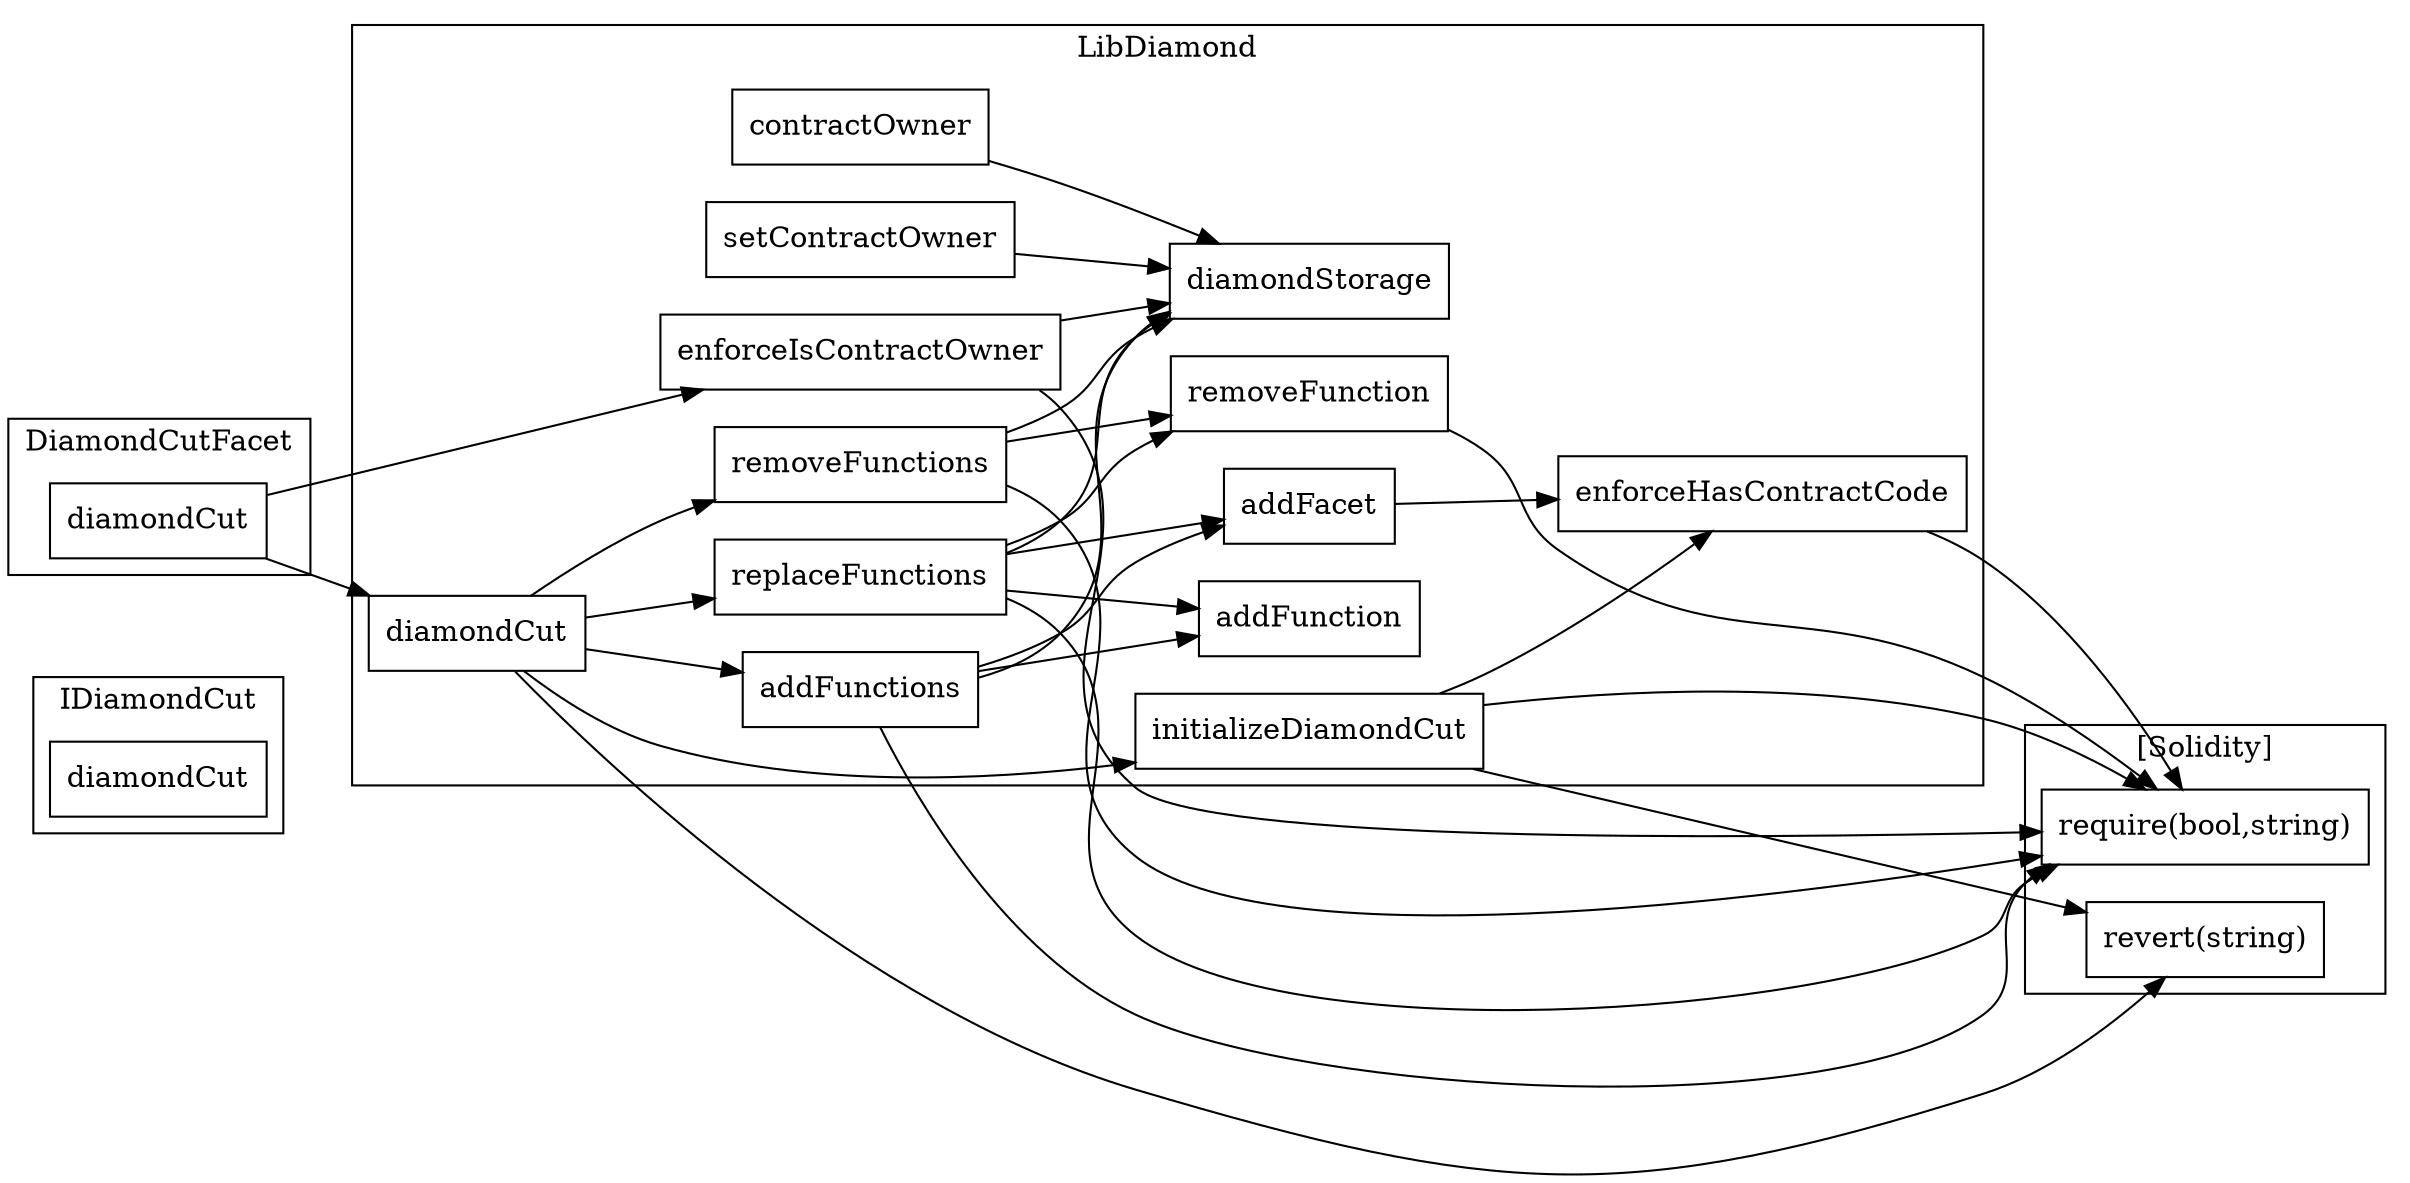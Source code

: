 strict digraph {
rankdir="LR"
node [shape=box]
subgraph cluster_73_IDiamondCut {
label = "IDiamondCut"
"73_diamondCut" [label="diamondCut"]
}subgraph cluster_907_LibDiamond {
label = "LibDiamond"
"907_addFacet" [label="addFacet"]
"907_addFunctions" [label="addFunctions"]
"907_diamondStorage" [label="diamondStorage"]
"907_enforceHasContractCode" [label="enforceHasContractCode"]
"907_addFunction" [label="addFunction"]
"907_enforceIsContractOwner" [label="enforceIsContractOwner"]
"907_setContractOwner" [label="setContractOwner"]
"907_removeFunctions" [label="removeFunctions"]
"907_replaceFunctions" [label="replaceFunctions"]
"907_initializeDiamondCut" [label="initializeDiamondCut"]
"907_removeFunction" [label="removeFunction"]
"907_contractOwner" [label="contractOwner"]
"907_diamondCut" [label="diamondCut"]
"907_removeFunctions" -> "907_diamondStorage"
"907_diamondCut" -> "907_removeFunctions"
"907_setContractOwner" -> "907_diamondStorage"
"907_contractOwner" -> "907_diamondStorage"
"907_replaceFunctions" -> "907_addFunction"
"907_replaceFunctions" -> "907_diamondStorage"
"907_replaceFunctions" -> "907_addFacet"
"907_diamondCut" -> "907_initializeDiamondCut"
"907_addFacet" -> "907_enforceHasContractCode"
"907_enforceIsContractOwner" -> "907_diamondStorage"
"907_addFunctions" -> "907_addFunction"
"907_addFunctions" -> "907_addFacet"
"907_diamondCut" -> "907_addFunctions"
"907_diamondCut" -> "907_replaceFunctions"
"907_removeFunctions" -> "907_removeFunction"
"907_addFunctions" -> "907_diamondStorage"
"907_replaceFunctions" -> "907_removeFunction"
"907_initializeDiamondCut" -> "907_enforceHasContractCode"
}subgraph cluster_35_DiamondCutFacet {
label = "DiamondCutFacet"
"35_diamondCut" [label="diamondCut"]
}subgraph cluster_solidity {
label = "[Solidity]"
"require(bool,string)" 
"revert(string)" 
"907_addFunctions" -> "require(bool,string)"
"907_diamondCut" -> "revert(string)"
"907_enforceIsContractOwner" -> "require(bool,string)"
"907_removeFunctions" -> "require(bool,string)"
"907_enforceHasContractCode" -> "require(bool,string)"
"907_removeFunction" -> "require(bool,string)"
"907_initializeDiamondCut" -> "require(bool,string)"
"907_initializeDiamondCut" -> "revert(string)"
"907_replaceFunctions" -> "require(bool,string)"
}"35_diamondCut" -> "907_diamondCut"
"35_diamondCut" -> "907_enforceIsContractOwner"
}